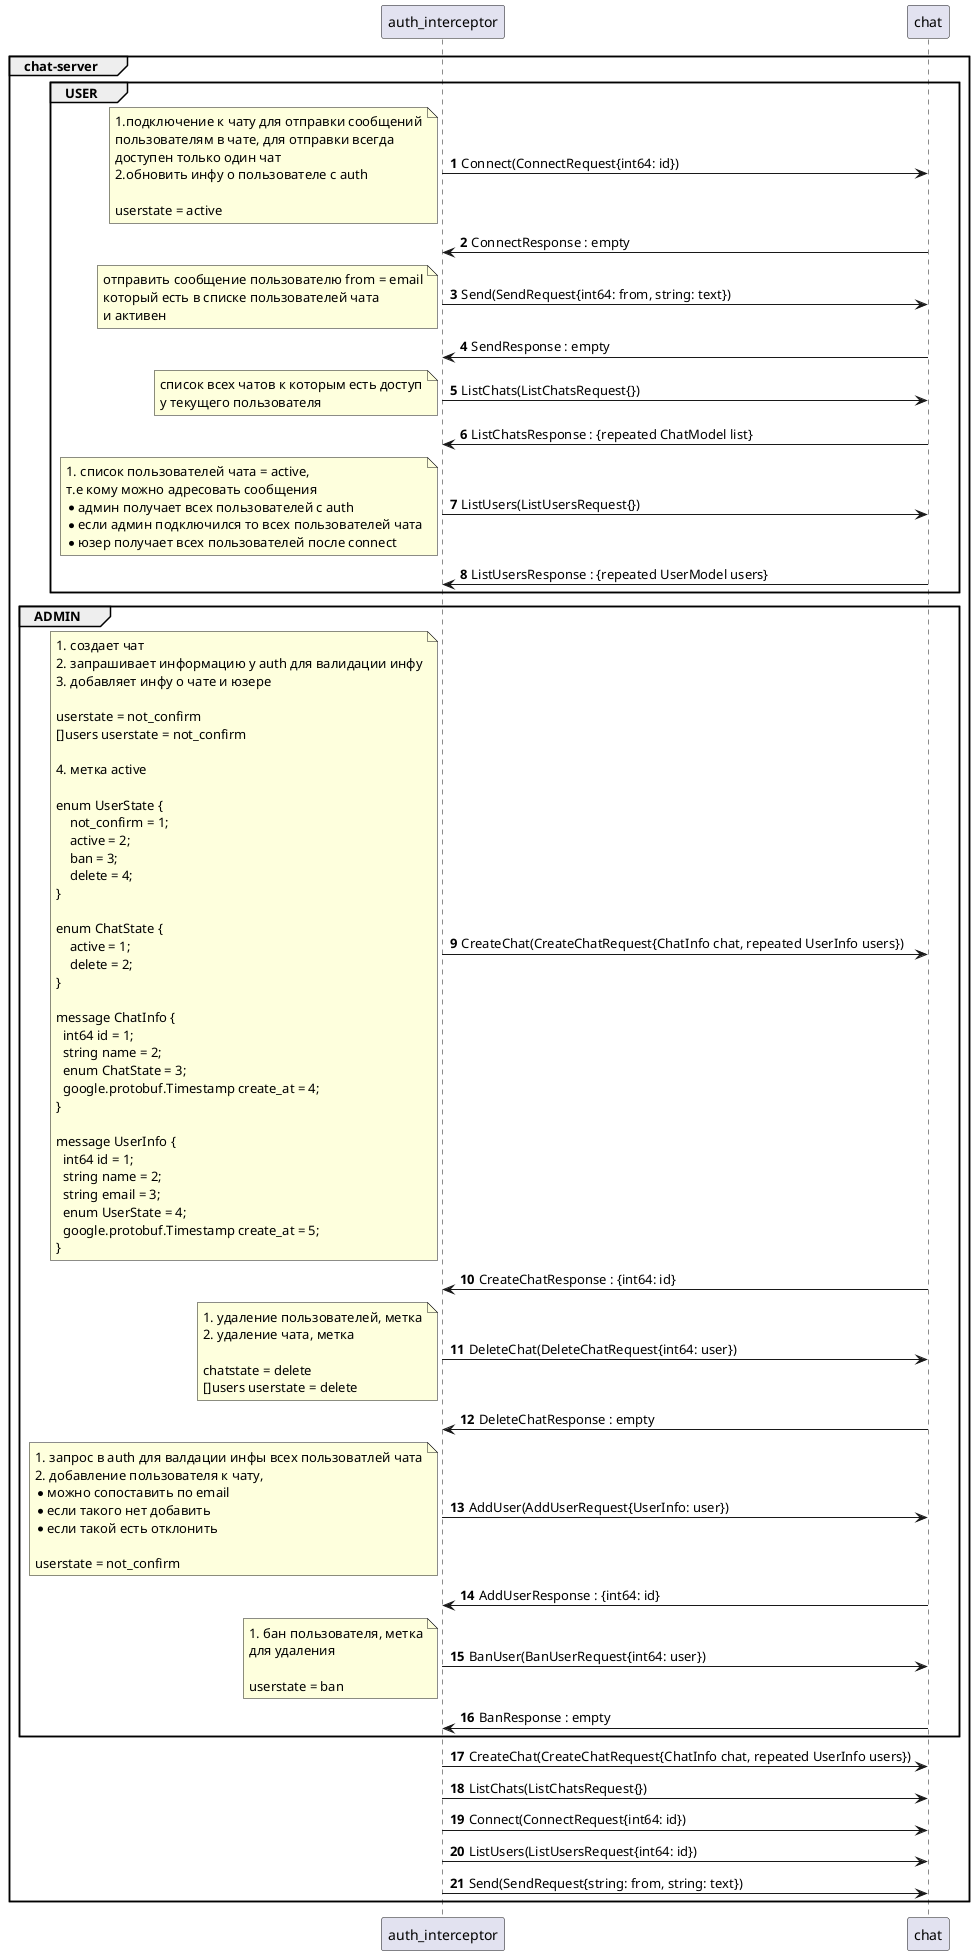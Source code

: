 @startuml
'https://plantuml.com/sequence-diagram

autonumber

group chat-server


group USER
auth_interceptor -> chat: Connect(ConnectRequest{int64: id})
note left
1.подключение к чату для отправки сообщений
пользователям в чате, для отправки всегда
доступен только один чат
2.обновить инфу о пользователе с auth

userstate = active
end note
auth_interceptor <- chat: ConnectResponse : empty
auth_interceptor -> chat: Send(SendRequest{int64: from, string: text})
note left
отправить сообщение пользователю from = email
который есть в списке пользователей чата
и активен
end note
auth_interceptor <- chat: SendResponse : empty
auth_interceptor -> chat: ListChats(ListChatsRequest{})
note left
список всех чатов к которым есть доступ
у текущего пользователя
end note
auth_interceptor <- chat: ListChatsResponse : {repeated ChatModel list}
auth_interceptor -> chat: ListUsers(ListUsersRequest{})
note left
1. список пользователей чата = active,
т.е кому можно адресовать сообщения
*админ получает всех пользователей с auth
*если админ подключился то всех пользователей чата
*юзер получает всех пользователей после connect
end note
auth_interceptor <- chat: ListUsersResponse : {repeated UserModel users}
end

group ADMIN
auth_interceptor -> chat: CreateChat(CreateChatRequest{ChatInfo chat, repeated UserInfo users})
note left
1. создает чат
2. запрашивает информацию у auth для валидации инфу
3. добавляет инфу о чате и юзере

userstate = not_confirm
[]users userstate = not_confirm

4. метка active

enum UserState {
    not_confirm = 1;
    active = 2;
    ban = 3;
    delete = 4;
}

enum ChatState {
    active = 1;
    delete = 2;
}

message ChatInfo {
  int64 id = 1;
  string name = 2;
  enum ChatState = 3;
  google.protobuf.Timestamp create_at = 4;
}

message UserInfo {
  int64 id = 1;
  string name = 2;
  string email = 3;
  enum UserState = 4;
  google.protobuf.Timestamp create_at = 5;
}
end note
auth_interceptor <- chat: CreateChatResponse : {int64: id}
auth_interceptor -> chat: DeleteChat(DeleteChatRequest{int64: user})
note left
1. удаление пользователей, метка
2. удаление чата, метка

chatstate = delete
[]users userstate = delete
end note
auth_interceptor <- chat: DeleteChatResponse : empty

auth_interceptor -> chat: AddUser(AddUserRequest{UserInfo: user})
note left
1. запрос в auth для валдации инфы всех пользоватлей чата
2. добавление пользователя к чату,
*можно сопоставить по email
*если такого нет добавить
*если такой есть отклонить

userstate = not_confirm
end note
auth_interceptor <- chat: AddUserResponse : {int64: id}
auth_interceptor -> chat: BanUser(BanUserRequest{int64: user})
note left
1. бан пользователя, метка
для удаления

userstate = ban
end note
auth_interceptor <- chat: BanResponse : empty
end

auth_interceptor -> chat: CreateChat(CreateChatRequest{ChatInfo chat, repeated UserInfo users})
auth_interceptor -> chat: ListChats(ListChatsRequest{})
auth_interceptor -> chat: Connect(ConnectRequest{int64: id})
auth_interceptor -> chat: ListUsers(ListUsersRequest{int64: id})
auth_interceptor -> chat: Send(SendRequest{string: from, string: text})


end


@enduml
